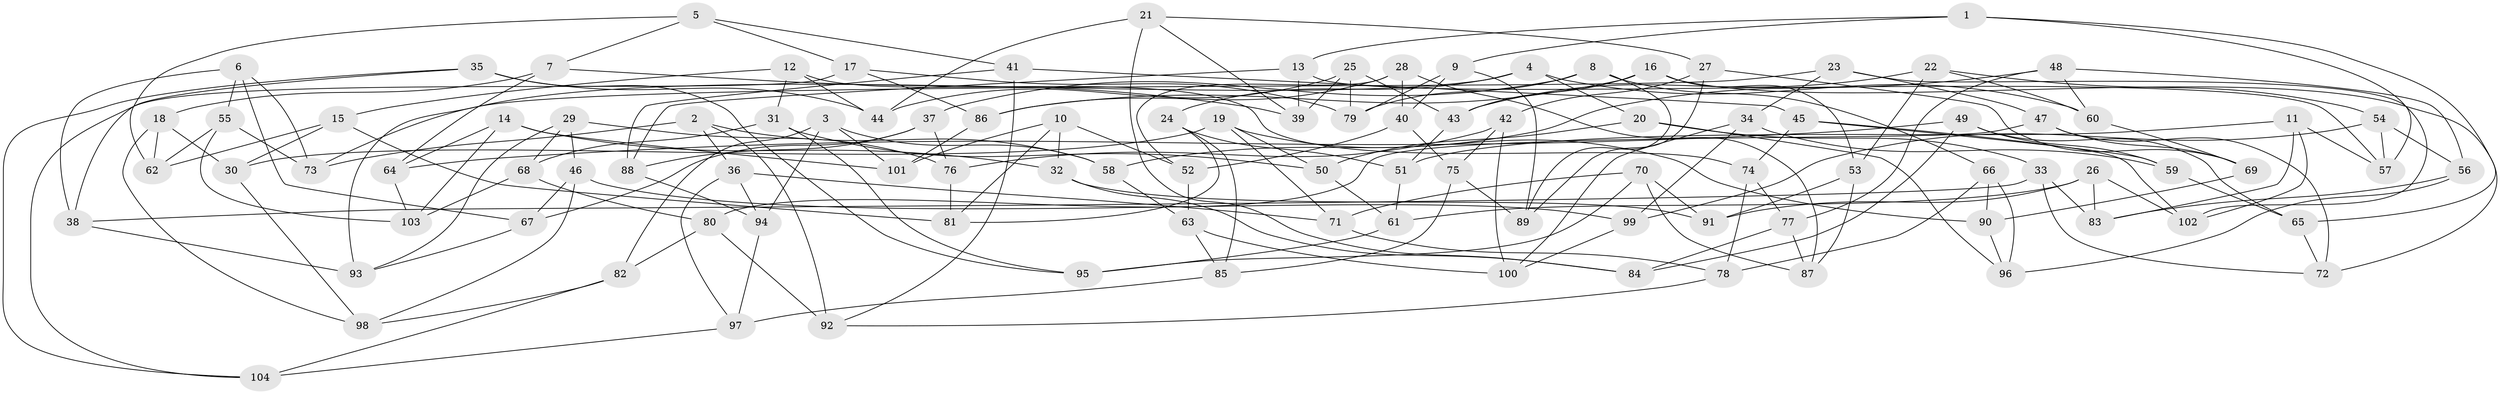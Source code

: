 // coarse degree distribution, {5: 0.16129032258064516, 6: 0.5161290322580645, 4: 0.3225806451612903}
// Generated by graph-tools (version 1.1) at 2025/42/03/06/25 10:42:25]
// undirected, 104 vertices, 208 edges
graph export_dot {
graph [start="1"]
  node [color=gray90,style=filled];
  1;
  2;
  3;
  4;
  5;
  6;
  7;
  8;
  9;
  10;
  11;
  12;
  13;
  14;
  15;
  16;
  17;
  18;
  19;
  20;
  21;
  22;
  23;
  24;
  25;
  26;
  27;
  28;
  29;
  30;
  31;
  32;
  33;
  34;
  35;
  36;
  37;
  38;
  39;
  40;
  41;
  42;
  43;
  44;
  45;
  46;
  47;
  48;
  49;
  50;
  51;
  52;
  53;
  54;
  55;
  56;
  57;
  58;
  59;
  60;
  61;
  62;
  63;
  64;
  65;
  66;
  67;
  68;
  69;
  70;
  71;
  72;
  73;
  74;
  75;
  76;
  77;
  78;
  79;
  80;
  81;
  82;
  83;
  84;
  85;
  86;
  87;
  88;
  89;
  90;
  91;
  92;
  93;
  94;
  95;
  96;
  97;
  98;
  99;
  100;
  101;
  102;
  103;
  104;
  1 -- 65;
  1 -- 13;
  1 -- 9;
  1 -- 57;
  2 -- 58;
  2 -- 92;
  2 -- 36;
  2 -- 73;
  3 -- 58;
  3 -- 101;
  3 -- 94;
  3 -- 82;
  4 -- 93;
  4 -- 24;
  4 -- 20;
  4 -- 60;
  5 -- 62;
  5 -- 17;
  5 -- 41;
  5 -- 7;
  6 -- 73;
  6 -- 55;
  6 -- 38;
  6 -- 67;
  7 -- 64;
  7 -- 39;
  7 -- 18;
  8 -- 66;
  8 -- 37;
  8 -- 89;
  8 -- 79;
  9 -- 40;
  9 -- 89;
  9 -- 79;
  10 -- 81;
  10 -- 52;
  10 -- 32;
  10 -- 101;
  11 -- 102;
  11 -- 51;
  11 -- 83;
  11 -- 57;
  12 -- 44;
  12 -- 74;
  12 -- 31;
  12 -- 15;
  13 -- 88;
  13 -- 57;
  13 -- 39;
  14 -- 101;
  14 -- 103;
  14 -- 32;
  14 -- 64;
  15 -- 30;
  15 -- 81;
  15 -- 62;
  16 -- 53;
  16 -- 43;
  16 -- 86;
  16 -- 72;
  17 -- 79;
  17 -- 104;
  17 -- 86;
  18 -- 62;
  18 -- 30;
  18 -- 98;
  19 -- 90;
  19 -- 30;
  19 -- 50;
  19 -- 71;
  20 -- 33;
  20 -- 50;
  20 -- 96;
  21 -- 39;
  21 -- 27;
  21 -- 84;
  21 -- 44;
  22 -- 53;
  22 -- 60;
  22 -- 43;
  22 -- 54;
  23 -- 47;
  23 -- 34;
  23 -- 73;
  23 -- 102;
  24 -- 51;
  24 -- 85;
  24 -- 81;
  25 -- 39;
  25 -- 79;
  25 -- 43;
  25 -- 44;
  26 -- 91;
  26 -- 83;
  26 -- 61;
  26 -- 102;
  27 -- 89;
  27 -- 42;
  27 -- 69;
  28 -- 86;
  28 -- 40;
  28 -- 52;
  28 -- 87;
  29 -- 46;
  29 -- 93;
  29 -- 68;
  29 -- 76;
  30 -- 98;
  31 -- 68;
  31 -- 50;
  31 -- 95;
  32 -- 91;
  32 -- 84;
  33 -- 38;
  33 -- 72;
  33 -- 83;
  34 -- 99;
  34 -- 100;
  34 -- 59;
  35 -- 95;
  35 -- 104;
  35 -- 38;
  35 -- 44;
  36 -- 97;
  36 -- 71;
  36 -- 94;
  37 -- 88;
  37 -- 67;
  37 -- 76;
  38 -- 93;
  40 -- 52;
  40 -- 75;
  41 -- 92;
  41 -- 88;
  41 -- 45;
  42 -- 75;
  42 -- 100;
  42 -- 76;
  43 -- 51;
  45 -- 102;
  45 -- 74;
  45 -- 59;
  46 -- 98;
  46 -- 99;
  46 -- 67;
  47 -- 80;
  47 -- 72;
  47 -- 69;
  48 -- 60;
  48 -- 77;
  48 -- 56;
  48 -- 58;
  49 -- 84;
  49 -- 65;
  49 -- 64;
  49 -- 59;
  50 -- 61;
  51 -- 61;
  52 -- 63;
  53 -- 87;
  53 -- 91;
  54 -- 99;
  54 -- 57;
  54 -- 56;
  55 -- 103;
  55 -- 73;
  55 -- 62;
  56 -- 83;
  56 -- 96;
  58 -- 63;
  59 -- 65;
  60 -- 69;
  61 -- 95;
  63 -- 85;
  63 -- 100;
  64 -- 103;
  65 -- 72;
  66 -- 90;
  66 -- 96;
  66 -- 78;
  67 -- 93;
  68 -- 80;
  68 -- 103;
  69 -- 90;
  70 -- 91;
  70 -- 95;
  70 -- 87;
  70 -- 71;
  71 -- 78;
  74 -- 77;
  74 -- 78;
  75 -- 89;
  75 -- 85;
  76 -- 81;
  77 -- 84;
  77 -- 87;
  78 -- 92;
  80 -- 92;
  80 -- 82;
  82 -- 104;
  82 -- 98;
  85 -- 97;
  86 -- 101;
  88 -- 94;
  90 -- 96;
  94 -- 97;
  97 -- 104;
  99 -- 100;
}
